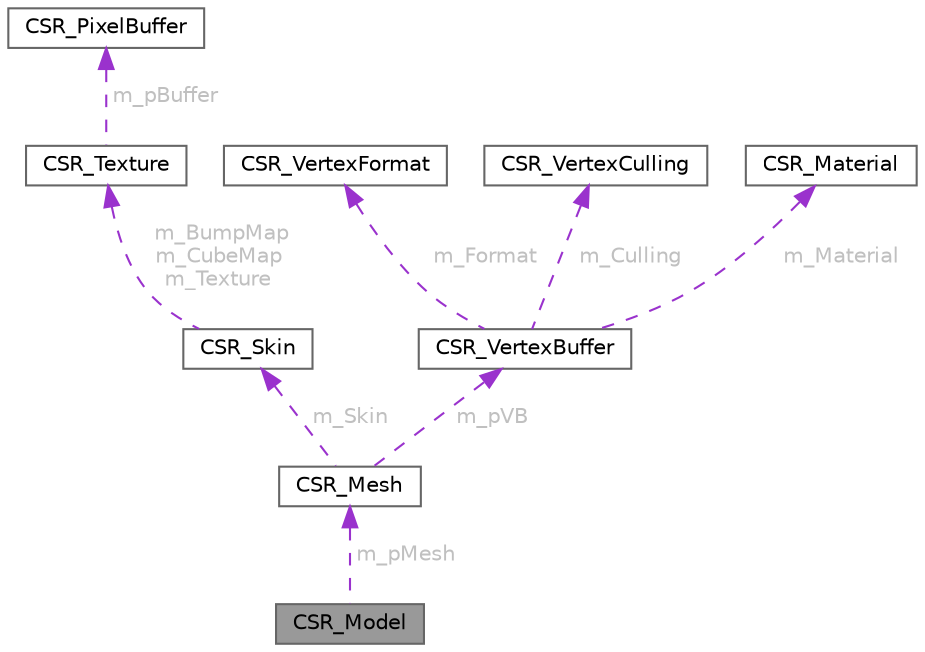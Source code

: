 digraph "CSR_Model"
{
 // LATEX_PDF_SIZE
  bgcolor="transparent";
  edge [fontname=Helvetica,fontsize=10,labelfontname=Helvetica,labelfontsize=10];
  node [fontname=Helvetica,fontsize=10,shape=box,height=0.2,width=0.4];
  Node1 [id="Node000001",label="CSR_Model",height=0.2,width=0.4,color="gray40", fillcolor="grey60", style="filled", fontcolor="black",tooltip=" "];
  Node2 -> Node1 [id="edge1_Node000001_Node000002",dir="back",color="darkorchid3",style="dashed",tooltip=" ",label=" m_pMesh",fontcolor="grey" ];
  Node2 [id="Node000002",label="CSR_Mesh",height=0.2,width=0.4,color="gray40", fillcolor="white", style="filled",URL="$struct_c_s_r___mesh.html",tooltip=" "];
  Node3 -> Node2 [id="edge2_Node000002_Node000003",dir="back",color="darkorchid3",style="dashed",tooltip=" ",label=" m_Skin",fontcolor="grey" ];
  Node3 [id="Node000003",label="CSR_Skin",height=0.2,width=0.4,color="gray40", fillcolor="white", style="filled",URL="$struct_c_s_r___skin.html",tooltip=" "];
  Node4 -> Node3 [id="edge3_Node000003_Node000004",dir="back",color="darkorchid3",style="dashed",tooltip=" ",label=" m_BumpMap\nm_CubeMap\nm_Texture",fontcolor="grey" ];
  Node4 [id="Node000004",label="CSR_Texture",height=0.2,width=0.4,color="gray40", fillcolor="white", style="filled",URL="$struct_c_s_r___texture.html",tooltip=" "];
  Node5 -> Node4 [id="edge4_Node000004_Node000005",dir="back",color="darkorchid3",style="dashed",tooltip=" ",label=" m_pBuffer",fontcolor="grey" ];
  Node5 [id="Node000005",label="CSR_PixelBuffer",height=0.2,width=0.4,color="gray40", fillcolor="white", style="filled",URL="$struct_c_s_r___pixel_buffer.html",tooltip=" "];
  Node6 -> Node2 [id="edge5_Node000002_Node000006",dir="back",color="darkorchid3",style="dashed",tooltip=" ",label=" m_pVB",fontcolor="grey" ];
  Node6 [id="Node000006",label="CSR_VertexBuffer",height=0.2,width=0.4,color="gray40", fillcolor="white", style="filled",URL="$struct_c_s_r___vertex_buffer.html",tooltip=" "];
  Node7 -> Node6 [id="edge6_Node000006_Node000007",dir="back",color="darkorchid3",style="dashed",tooltip=" ",label=" m_Format",fontcolor="grey" ];
  Node7 [id="Node000007",label="CSR_VertexFormat",height=0.2,width=0.4,color="gray40", fillcolor="white", style="filled",URL="$struct_c_s_r___vertex_format.html",tooltip=" "];
  Node8 -> Node6 [id="edge7_Node000006_Node000008",dir="back",color="darkorchid3",style="dashed",tooltip=" ",label=" m_Culling",fontcolor="grey" ];
  Node8 [id="Node000008",label="CSR_VertexCulling",height=0.2,width=0.4,color="gray40", fillcolor="white", style="filled",URL="$struct_c_s_r___vertex_culling.html",tooltip=" "];
  Node9 -> Node6 [id="edge8_Node000006_Node000009",dir="back",color="darkorchid3",style="dashed",tooltip=" ",label=" m_Material",fontcolor="grey" ];
  Node9 [id="Node000009",label="CSR_Material",height=0.2,width=0.4,color="gray40", fillcolor="white", style="filled",URL="$struct_c_s_r___material.html",tooltip=" "];
}
